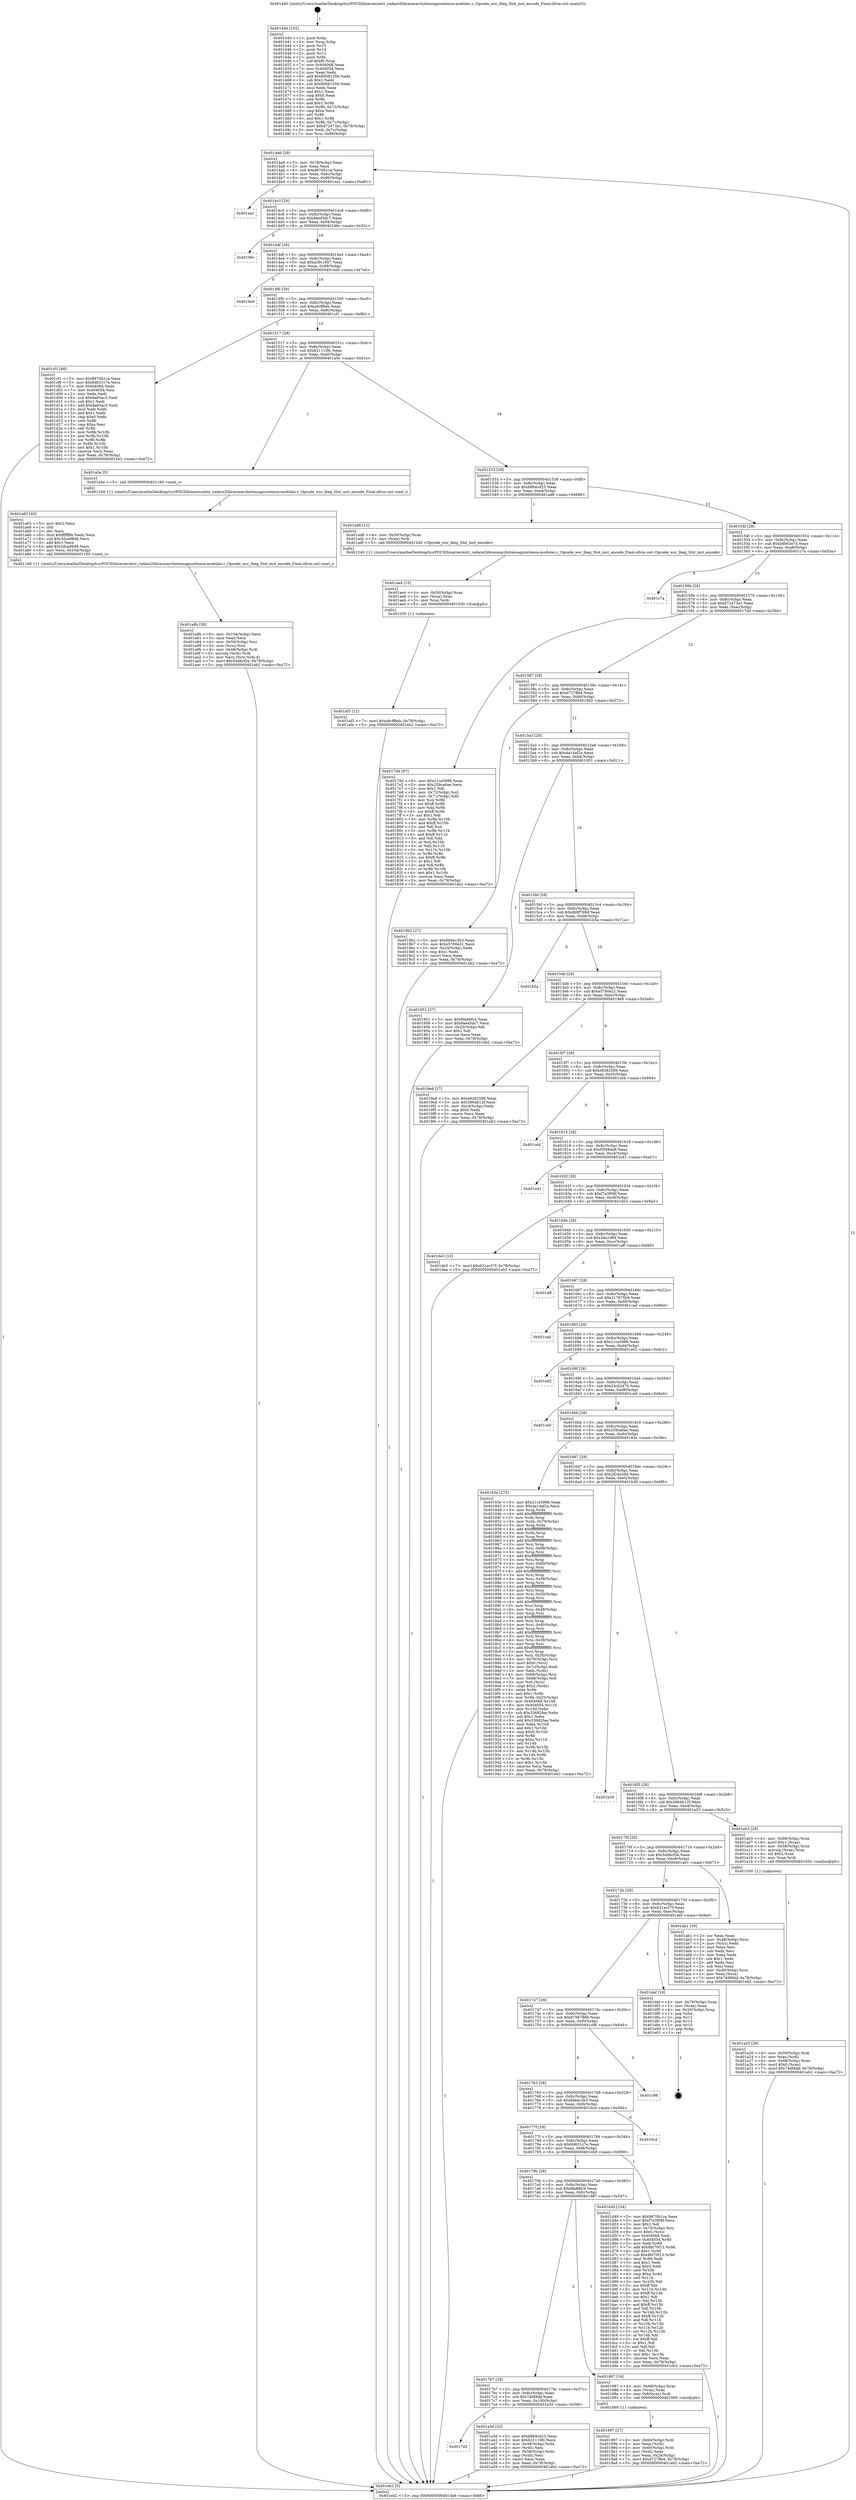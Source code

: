 digraph "0x401440" {
  label = "0x401440 (/mnt/c/Users/mathe/Desktop/tcc/POCII/binaries/extr_radare2librasmarchxtensagnuxtensa-modules.c_Opcode_wsr_lbeg_Slot_inst_encode_Final-ollvm.out::main(0))"
  labelloc = "t"
  node[shape=record]

  Entry [label="",width=0.3,height=0.3,shape=circle,fillcolor=black,style=filled]
  "0x4014a6" [label="{
     0x4014a6 [29]\l
     | [instrs]\l
     &nbsp;&nbsp;0x4014a6 \<+3\>: mov -0x78(%rbp),%eax\l
     &nbsp;&nbsp;0x4014a9 \<+2\>: mov %eax,%ecx\l
     &nbsp;&nbsp;0x4014ab \<+6\>: sub $0x8670b1ca,%ecx\l
     &nbsp;&nbsp;0x4014b1 \<+6\>: mov %eax,-0x8c(%rbp)\l
     &nbsp;&nbsp;0x4014b7 \<+6\>: mov %ecx,-0x90(%rbp)\l
     &nbsp;&nbsp;0x4014bd \<+6\>: je 0000000000401ea1 \<main+0xa61\>\l
  }"]
  "0x401ea1" [label="{
     0x401ea1\l
  }", style=dashed]
  "0x4014c3" [label="{
     0x4014c3 [28]\l
     | [instrs]\l
     &nbsp;&nbsp;0x4014c3 \<+5\>: jmp 00000000004014c8 \<main+0x88\>\l
     &nbsp;&nbsp;0x4014c8 \<+6\>: mov -0x8c(%rbp),%eax\l
     &nbsp;&nbsp;0x4014ce \<+5\>: sub $0x9aed5dc7,%eax\l
     &nbsp;&nbsp;0x4014d3 \<+6\>: mov %eax,-0x94(%rbp)\l
     &nbsp;&nbsp;0x4014d9 \<+6\>: je 000000000040196c \<main+0x52c\>\l
  }"]
  Exit [label="",width=0.3,height=0.3,shape=circle,fillcolor=black,style=filled,peripheries=2]
  "0x40196c" [label="{
     0x40196c\l
  }", style=dashed]
  "0x4014df" [label="{
     0x4014df [28]\l
     | [instrs]\l
     &nbsp;&nbsp;0x4014df \<+5\>: jmp 00000000004014e4 \<main+0xa4\>\l
     &nbsp;&nbsp;0x4014e4 \<+6\>: mov -0x8c(%rbp),%eax\l
     &nbsp;&nbsp;0x4014ea \<+5\>: sub $0xa39c1807,%eax\l
     &nbsp;&nbsp;0x4014ef \<+6\>: mov %eax,-0x98(%rbp)\l
     &nbsp;&nbsp;0x4014f5 \<+6\>: je 0000000000401be0 \<main+0x7a0\>\l
  }"]
  "0x401af3" [label="{
     0x401af3 [12]\l
     | [instrs]\l
     &nbsp;&nbsp;0x401af3 \<+7\>: movl $0xa9cff6eb,-0x78(%rbp)\l
     &nbsp;&nbsp;0x401afa \<+5\>: jmp 0000000000401eb2 \<main+0xa72\>\l
  }"]
  "0x401be0" [label="{
     0x401be0\l
  }", style=dashed]
  "0x4014fb" [label="{
     0x4014fb [28]\l
     | [instrs]\l
     &nbsp;&nbsp;0x4014fb \<+5\>: jmp 0000000000401500 \<main+0xc0\>\l
     &nbsp;&nbsp;0x401500 \<+6\>: mov -0x8c(%rbp),%eax\l
     &nbsp;&nbsp;0x401506 \<+5\>: sub $0xa9cff6eb,%eax\l
     &nbsp;&nbsp;0x40150b \<+6\>: mov %eax,-0x9c(%rbp)\l
     &nbsp;&nbsp;0x401511 \<+6\>: je 0000000000401cf1 \<main+0x8b1\>\l
  }"]
  "0x401ae4" [label="{
     0x401ae4 [15]\l
     | [instrs]\l
     &nbsp;&nbsp;0x401ae4 \<+4\>: mov -0x50(%rbp),%rax\l
     &nbsp;&nbsp;0x401ae8 \<+3\>: mov (%rax),%rax\l
     &nbsp;&nbsp;0x401aeb \<+3\>: mov %rax,%rdi\l
     &nbsp;&nbsp;0x401aee \<+5\>: call 0000000000401030 \<free@plt\>\l
     | [calls]\l
     &nbsp;&nbsp;0x401030 \{1\} (unknown)\l
  }"]
  "0x401cf1" [label="{
     0x401cf1 [88]\l
     | [instrs]\l
     &nbsp;&nbsp;0x401cf1 \<+5\>: mov $0x8670b1ca,%eax\l
     &nbsp;&nbsp;0x401cf6 \<+5\>: mov $0x6d631c7e,%ecx\l
     &nbsp;&nbsp;0x401cfb \<+7\>: mov 0x404068,%edx\l
     &nbsp;&nbsp;0x401d02 \<+7\>: mov 0x404054,%esi\l
     &nbsp;&nbsp;0x401d09 \<+2\>: mov %edx,%edi\l
     &nbsp;&nbsp;0x401d0b \<+6\>: sub $0x8a83ac3,%edi\l
     &nbsp;&nbsp;0x401d11 \<+3\>: sub $0x1,%edi\l
     &nbsp;&nbsp;0x401d14 \<+6\>: add $0x8a83ac3,%edi\l
     &nbsp;&nbsp;0x401d1a \<+3\>: imul %edi,%edx\l
     &nbsp;&nbsp;0x401d1d \<+3\>: and $0x1,%edx\l
     &nbsp;&nbsp;0x401d20 \<+3\>: cmp $0x0,%edx\l
     &nbsp;&nbsp;0x401d23 \<+4\>: sete %r8b\l
     &nbsp;&nbsp;0x401d27 \<+3\>: cmp $0xa,%esi\l
     &nbsp;&nbsp;0x401d2a \<+4\>: setl %r9b\l
     &nbsp;&nbsp;0x401d2e \<+3\>: mov %r8b,%r10b\l
     &nbsp;&nbsp;0x401d31 \<+3\>: and %r9b,%r10b\l
     &nbsp;&nbsp;0x401d34 \<+3\>: xor %r9b,%r8b\l
     &nbsp;&nbsp;0x401d37 \<+3\>: or %r8b,%r10b\l
     &nbsp;&nbsp;0x401d3a \<+4\>: test $0x1,%r10b\l
     &nbsp;&nbsp;0x401d3e \<+3\>: cmovne %ecx,%eax\l
     &nbsp;&nbsp;0x401d41 \<+3\>: mov %eax,-0x78(%rbp)\l
     &nbsp;&nbsp;0x401d44 \<+5\>: jmp 0000000000401eb2 \<main+0xa72\>\l
  }"]
  "0x401517" [label="{
     0x401517 [28]\l
     | [instrs]\l
     &nbsp;&nbsp;0x401517 \<+5\>: jmp 000000000040151c \<main+0xdc\>\l
     &nbsp;&nbsp;0x40151c \<+6\>: mov -0x8c(%rbp),%eax\l
     &nbsp;&nbsp;0x401522 \<+5\>: sub $0xb21110fc,%eax\l
     &nbsp;&nbsp;0x401527 \<+6\>: mov %eax,-0xa0(%rbp)\l
     &nbsp;&nbsp;0x40152d \<+6\>: je 0000000000401a5e \<main+0x61e\>\l
  }"]
  "0x401a8b" [label="{
     0x401a8b [38]\l
     | [instrs]\l
     &nbsp;&nbsp;0x401a8b \<+6\>: mov -0x104(%rbp),%ecx\l
     &nbsp;&nbsp;0x401a91 \<+3\>: imul %eax,%ecx\l
     &nbsp;&nbsp;0x401a94 \<+4\>: mov -0x50(%rbp),%rsi\l
     &nbsp;&nbsp;0x401a98 \<+3\>: mov (%rsi),%rsi\l
     &nbsp;&nbsp;0x401a9b \<+4\>: mov -0x48(%rbp),%rdi\l
     &nbsp;&nbsp;0x401a9f \<+3\>: movslq (%rdi),%rdi\l
     &nbsp;&nbsp;0x401aa2 \<+3\>: mov %ecx,(%rsi,%rdi,4)\l
     &nbsp;&nbsp;0x401aa5 \<+7\>: movl $0x5dd6cf2e,-0x78(%rbp)\l
     &nbsp;&nbsp;0x401aac \<+5\>: jmp 0000000000401eb2 \<main+0xa72\>\l
  }"]
  "0x401a5e" [label="{
     0x401a5e [5]\l
     | [instrs]\l
     &nbsp;&nbsp;0x401a5e \<+5\>: call 0000000000401160 \<next_i\>\l
     | [calls]\l
     &nbsp;&nbsp;0x401160 \{1\} (/mnt/c/Users/mathe/Desktop/tcc/POCII/binaries/extr_radare2librasmarchxtensagnuxtensa-modules.c_Opcode_wsr_lbeg_Slot_inst_encode_Final-ollvm.out::next_i)\l
  }"]
  "0x401533" [label="{
     0x401533 [28]\l
     | [instrs]\l
     &nbsp;&nbsp;0x401533 \<+5\>: jmp 0000000000401538 \<main+0xf8\>\l
     &nbsp;&nbsp;0x401538 \<+6\>: mov -0x8c(%rbp),%eax\l
     &nbsp;&nbsp;0x40153e \<+5\>: sub $0xb884cd23,%eax\l
     &nbsp;&nbsp;0x401543 \<+6\>: mov %eax,-0xa4(%rbp)\l
     &nbsp;&nbsp;0x401549 \<+6\>: je 0000000000401ad8 \<main+0x698\>\l
  }"]
  "0x401a63" [label="{
     0x401a63 [40]\l
     | [instrs]\l
     &nbsp;&nbsp;0x401a63 \<+5\>: mov $0x2,%ecx\l
     &nbsp;&nbsp;0x401a68 \<+1\>: cltd\l
     &nbsp;&nbsp;0x401a69 \<+2\>: idiv %ecx\l
     &nbsp;&nbsp;0x401a6b \<+6\>: imul $0xfffffffe,%edx,%ecx\l
     &nbsp;&nbsp;0x401a71 \<+6\>: sub $0x3dca9848,%ecx\l
     &nbsp;&nbsp;0x401a77 \<+3\>: add $0x1,%ecx\l
     &nbsp;&nbsp;0x401a7a \<+6\>: add $0x3dca9848,%ecx\l
     &nbsp;&nbsp;0x401a80 \<+6\>: mov %ecx,-0x104(%rbp)\l
     &nbsp;&nbsp;0x401a86 \<+5\>: call 0000000000401160 \<next_i\>\l
     | [calls]\l
     &nbsp;&nbsp;0x401160 \{1\} (/mnt/c/Users/mathe/Desktop/tcc/POCII/binaries/extr_radare2librasmarchxtensagnuxtensa-modules.c_Opcode_wsr_lbeg_Slot_inst_encode_Final-ollvm.out::next_i)\l
  }"]
  "0x401ad8" [label="{
     0x401ad8 [12]\l
     | [instrs]\l
     &nbsp;&nbsp;0x401ad8 \<+4\>: mov -0x50(%rbp),%rax\l
     &nbsp;&nbsp;0x401adc \<+3\>: mov (%rax),%rdi\l
     &nbsp;&nbsp;0x401adf \<+5\>: call 0000000000401240 \<Opcode_wsr_lbeg_Slot_inst_encode\>\l
     | [calls]\l
     &nbsp;&nbsp;0x401240 \{1\} (/mnt/c/Users/mathe/Desktop/tcc/POCII/binaries/extr_radare2librasmarchxtensagnuxtensa-modules.c_Opcode_wsr_lbeg_Slot_inst_encode_Final-ollvm.out::Opcode_wsr_lbeg_Slot_inst_encode)\l
  }"]
  "0x40154f" [label="{
     0x40154f [28]\l
     | [instrs]\l
     &nbsp;&nbsp;0x40154f \<+5\>: jmp 0000000000401554 \<main+0x114\>\l
     &nbsp;&nbsp;0x401554 \<+6\>: mov -0x8c(%rbp),%eax\l
     &nbsp;&nbsp;0x40155a \<+5\>: sub $0xb8b63e7d,%eax\l
     &nbsp;&nbsp;0x40155f \<+6\>: mov %eax,-0xa8(%rbp)\l
     &nbsp;&nbsp;0x401565 \<+6\>: je 0000000000401c7a \<main+0x83a\>\l
  }"]
  "0x4017d3" [label="{
     0x4017d3\l
  }", style=dashed]
  "0x401c7a" [label="{
     0x401c7a\l
  }", style=dashed]
  "0x40156b" [label="{
     0x40156b [28]\l
     | [instrs]\l
     &nbsp;&nbsp;0x40156b \<+5\>: jmp 0000000000401570 \<main+0x130\>\l
     &nbsp;&nbsp;0x401570 \<+6\>: mov -0x8c(%rbp),%eax\l
     &nbsp;&nbsp;0x401576 \<+5\>: sub $0xd72473a1,%eax\l
     &nbsp;&nbsp;0x40157b \<+6\>: mov %eax,-0xac(%rbp)\l
     &nbsp;&nbsp;0x401581 \<+6\>: je 00000000004017dd \<main+0x39d\>\l
  }"]
  "0x401a3d" [label="{
     0x401a3d [33]\l
     | [instrs]\l
     &nbsp;&nbsp;0x401a3d \<+5\>: mov $0xb884cd23,%eax\l
     &nbsp;&nbsp;0x401a42 \<+5\>: mov $0xb21110fc,%ecx\l
     &nbsp;&nbsp;0x401a47 \<+4\>: mov -0x48(%rbp),%rdx\l
     &nbsp;&nbsp;0x401a4b \<+2\>: mov (%rdx),%esi\l
     &nbsp;&nbsp;0x401a4d \<+4\>: mov -0x58(%rbp),%rdx\l
     &nbsp;&nbsp;0x401a51 \<+2\>: cmp (%rdx),%esi\l
     &nbsp;&nbsp;0x401a53 \<+3\>: cmovl %ecx,%eax\l
     &nbsp;&nbsp;0x401a56 \<+3\>: mov %eax,-0x78(%rbp)\l
     &nbsp;&nbsp;0x401a59 \<+5\>: jmp 0000000000401eb2 \<main+0xa72\>\l
  }"]
  "0x4017dd" [label="{
     0x4017dd [97]\l
     | [instrs]\l
     &nbsp;&nbsp;0x4017dd \<+5\>: mov $0x21ca5986,%eax\l
     &nbsp;&nbsp;0x4017e2 \<+5\>: mov $0x259ca6ae,%ecx\l
     &nbsp;&nbsp;0x4017e7 \<+2\>: mov $0x1,%dl\l
     &nbsp;&nbsp;0x4017e9 \<+4\>: mov -0x72(%rbp),%sil\l
     &nbsp;&nbsp;0x4017ed \<+4\>: mov -0x71(%rbp),%dil\l
     &nbsp;&nbsp;0x4017f1 \<+3\>: mov %sil,%r8b\l
     &nbsp;&nbsp;0x4017f4 \<+4\>: xor $0xff,%r8b\l
     &nbsp;&nbsp;0x4017f8 \<+3\>: mov %dil,%r9b\l
     &nbsp;&nbsp;0x4017fb \<+4\>: xor $0xff,%r9b\l
     &nbsp;&nbsp;0x4017ff \<+3\>: xor $0x1,%dl\l
     &nbsp;&nbsp;0x401802 \<+3\>: mov %r8b,%r10b\l
     &nbsp;&nbsp;0x401805 \<+4\>: and $0xff,%r10b\l
     &nbsp;&nbsp;0x401809 \<+3\>: and %dl,%sil\l
     &nbsp;&nbsp;0x40180c \<+3\>: mov %r9b,%r11b\l
     &nbsp;&nbsp;0x40180f \<+4\>: and $0xff,%r11b\l
     &nbsp;&nbsp;0x401813 \<+3\>: and %dl,%dil\l
     &nbsp;&nbsp;0x401816 \<+3\>: or %sil,%r10b\l
     &nbsp;&nbsp;0x401819 \<+3\>: or %dil,%r11b\l
     &nbsp;&nbsp;0x40181c \<+3\>: xor %r11b,%r10b\l
     &nbsp;&nbsp;0x40181f \<+3\>: or %r9b,%r8b\l
     &nbsp;&nbsp;0x401822 \<+4\>: xor $0xff,%r8b\l
     &nbsp;&nbsp;0x401826 \<+3\>: or $0x1,%dl\l
     &nbsp;&nbsp;0x401829 \<+3\>: and %dl,%r8b\l
     &nbsp;&nbsp;0x40182c \<+3\>: or %r8b,%r10b\l
     &nbsp;&nbsp;0x40182f \<+4\>: test $0x1,%r10b\l
     &nbsp;&nbsp;0x401833 \<+3\>: cmovne %ecx,%eax\l
     &nbsp;&nbsp;0x401836 \<+3\>: mov %eax,-0x78(%rbp)\l
     &nbsp;&nbsp;0x401839 \<+5\>: jmp 0000000000401eb2 \<main+0xa72\>\l
  }"]
  "0x401587" [label="{
     0x401587 [28]\l
     | [instrs]\l
     &nbsp;&nbsp;0x401587 \<+5\>: jmp 000000000040158c \<main+0x14c\>\l
     &nbsp;&nbsp;0x40158c \<+6\>: mov -0x8c(%rbp),%eax\l
     &nbsp;&nbsp;0x401592 \<+5\>: sub $0xd727ffe4,%eax\l
     &nbsp;&nbsp;0x401597 \<+6\>: mov %eax,-0xb0(%rbp)\l
     &nbsp;&nbsp;0x40159d \<+6\>: je 00000000004019b2 \<main+0x572\>\l
  }"]
  "0x401eb2" [label="{
     0x401eb2 [5]\l
     | [instrs]\l
     &nbsp;&nbsp;0x401eb2 \<+5\>: jmp 00000000004014a6 \<main+0x66\>\l
  }"]
  "0x401440" [label="{
     0x401440 [102]\l
     | [instrs]\l
     &nbsp;&nbsp;0x401440 \<+1\>: push %rbp\l
     &nbsp;&nbsp;0x401441 \<+3\>: mov %rsp,%rbp\l
     &nbsp;&nbsp;0x401444 \<+2\>: push %r15\l
     &nbsp;&nbsp;0x401446 \<+2\>: push %r14\l
     &nbsp;&nbsp;0x401448 \<+2\>: push %r12\l
     &nbsp;&nbsp;0x40144a \<+1\>: push %rbx\l
     &nbsp;&nbsp;0x40144b \<+7\>: sub $0xf0,%rsp\l
     &nbsp;&nbsp;0x401452 \<+7\>: mov 0x404068,%eax\l
     &nbsp;&nbsp;0x401459 \<+7\>: mov 0x404054,%ecx\l
     &nbsp;&nbsp;0x401460 \<+2\>: mov %eax,%edx\l
     &nbsp;&nbsp;0x401462 \<+6\>: add $0x9d081356,%edx\l
     &nbsp;&nbsp;0x401468 \<+3\>: sub $0x1,%edx\l
     &nbsp;&nbsp;0x40146b \<+6\>: sub $0x9d081356,%edx\l
     &nbsp;&nbsp;0x401471 \<+3\>: imul %edx,%eax\l
     &nbsp;&nbsp;0x401474 \<+3\>: and $0x1,%eax\l
     &nbsp;&nbsp;0x401477 \<+3\>: cmp $0x0,%eax\l
     &nbsp;&nbsp;0x40147a \<+4\>: sete %r8b\l
     &nbsp;&nbsp;0x40147e \<+4\>: and $0x1,%r8b\l
     &nbsp;&nbsp;0x401482 \<+4\>: mov %r8b,-0x72(%rbp)\l
     &nbsp;&nbsp;0x401486 \<+3\>: cmp $0xa,%ecx\l
     &nbsp;&nbsp;0x401489 \<+4\>: setl %r8b\l
     &nbsp;&nbsp;0x40148d \<+4\>: and $0x1,%r8b\l
     &nbsp;&nbsp;0x401491 \<+4\>: mov %r8b,-0x71(%rbp)\l
     &nbsp;&nbsp;0x401495 \<+7\>: movl $0xd72473a1,-0x78(%rbp)\l
     &nbsp;&nbsp;0x40149c \<+3\>: mov %edi,-0x7c(%rbp)\l
     &nbsp;&nbsp;0x40149f \<+7\>: mov %rsi,-0x88(%rbp)\l
  }"]
  "0x401a20" [label="{
     0x401a20 [29]\l
     | [instrs]\l
     &nbsp;&nbsp;0x401a20 \<+4\>: mov -0x50(%rbp),%rdi\l
     &nbsp;&nbsp;0x401a24 \<+3\>: mov %rax,(%rdi)\l
     &nbsp;&nbsp;0x401a27 \<+4\>: mov -0x48(%rbp),%rax\l
     &nbsp;&nbsp;0x401a2b \<+6\>: movl $0x0,(%rax)\l
     &nbsp;&nbsp;0x401a31 \<+7\>: movl $0x74df4faf,-0x78(%rbp)\l
     &nbsp;&nbsp;0x401a38 \<+5\>: jmp 0000000000401eb2 \<main+0xa72\>\l
  }"]
  "0x4019b2" [label="{
     0x4019b2 [27]\l
     | [instrs]\l
     &nbsp;&nbsp;0x4019b2 \<+5\>: mov $0x6b6ec3b3,%eax\l
     &nbsp;&nbsp;0x4019b7 \<+5\>: mov $0xe5780e21,%ecx\l
     &nbsp;&nbsp;0x4019bc \<+3\>: mov -0x24(%rbp),%edx\l
     &nbsp;&nbsp;0x4019bf \<+3\>: cmp $0x1,%edx\l
     &nbsp;&nbsp;0x4019c2 \<+3\>: cmovl %ecx,%eax\l
     &nbsp;&nbsp;0x4019c5 \<+3\>: mov %eax,-0x78(%rbp)\l
     &nbsp;&nbsp;0x4019c8 \<+5\>: jmp 0000000000401eb2 \<main+0xa72\>\l
  }"]
  "0x4015a3" [label="{
     0x4015a3 [28]\l
     | [instrs]\l
     &nbsp;&nbsp;0x4015a3 \<+5\>: jmp 00000000004015a8 \<main+0x168\>\l
     &nbsp;&nbsp;0x4015a8 \<+6\>: mov -0x8c(%rbp),%eax\l
     &nbsp;&nbsp;0x4015ae \<+5\>: sub $0xda14af2a,%eax\l
     &nbsp;&nbsp;0x4015b3 \<+6\>: mov %eax,-0xb4(%rbp)\l
     &nbsp;&nbsp;0x4015b9 \<+6\>: je 0000000000401951 \<main+0x511\>\l
  }"]
  "0x401997" [label="{
     0x401997 [27]\l
     | [instrs]\l
     &nbsp;&nbsp;0x401997 \<+4\>: mov -0x60(%rbp),%rdi\l
     &nbsp;&nbsp;0x40199b \<+2\>: mov %eax,(%rdi)\l
     &nbsp;&nbsp;0x40199d \<+4\>: mov -0x60(%rbp),%rdi\l
     &nbsp;&nbsp;0x4019a1 \<+2\>: mov (%rdi),%eax\l
     &nbsp;&nbsp;0x4019a3 \<+3\>: mov %eax,-0x24(%rbp)\l
     &nbsp;&nbsp;0x4019a6 \<+7\>: movl $0xd727ffe4,-0x78(%rbp)\l
     &nbsp;&nbsp;0x4019ad \<+5\>: jmp 0000000000401eb2 \<main+0xa72\>\l
  }"]
  "0x401951" [label="{
     0x401951 [27]\l
     | [instrs]\l
     &nbsp;&nbsp;0x401951 \<+5\>: mov $0x6fa86fc4,%eax\l
     &nbsp;&nbsp;0x401956 \<+5\>: mov $0x9aed5dc7,%ecx\l
     &nbsp;&nbsp;0x40195b \<+3\>: mov -0x25(%rbp),%dl\l
     &nbsp;&nbsp;0x40195e \<+3\>: test $0x1,%dl\l
     &nbsp;&nbsp;0x401961 \<+3\>: cmovne %ecx,%eax\l
     &nbsp;&nbsp;0x401964 \<+3\>: mov %eax,-0x78(%rbp)\l
     &nbsp;&nbsp;0x401967 \<+5\>: jmp 0000000000401eb2 \<main+0xa72\>\l
  }"]
  "0x4015bf" [label="{
     0x4015bf [28]\l
     | [instrs]\l
     &nbsp;&nbsp;0x4015bf \<+5\>: jmp 00000000004015c4 \<main+0x184\>\l
     &nbsp;&nbsp;0x4015c4 \<+6\>: mov -0x8c(%rbp),%eax\l
     &nbsp;&nbsp;0x4015ca \<+5\>: sub $0xdb9f769d,%eax\l
     &nbsp;&nbsp;0x4015cf \<+6\>: mov %eax,-0xb8(%rbp)\l
     &nbsp;&nbsp;0x4015d5 \<+6\>: je 0000000000401b5a \<main+0x71a\>\l
  }"]
  "0x4017b7" [label="{
     0x4017b7 [28]\l
     | [instrs]\l
     &nbsp;&nbsp;0x4017b7 \<+5\>: jmp 00000000004017bc \<main+0x37c\>\l
     &nbsp;&nbsp;0x4017bc \<+6\>: mov -0x8c(%rbp),%eax\l
     &nbsp;&nbsp;0x4017c2 \<+5\>: sub $0x74df4faf,%eax\l
     &nbsp;&nbsp;0x4017c7 \<+6\>: mov %eax,-0x100(%rbp)\l
     &nbsp;&nbsp;0x4017cd \<+6\>: je 0000000000401a3d \<main+0x5fd\>\l
  }"]
  "0x401b5a" [label="{
     0x401b5a\l
  }", style=dashed]
  "0x4015db" [label="{
     0x4015db [28]\l
     | [instrs]\l
     &nbsp;&nbsp;0x4015db \<+5\>: jmp 00000000004015e0 \<main+0x1a0\>\l
     &nbsp;&nbsp;0x4015e0 \<+6\>: mov -0x8c(%rbp),%eax\l
     &nbsp;&nbsp;0x4015e6 \<+5\>: sub $0xe5780e21,%eax\l
     &nbsp;&nbsp;0x4015eb \<+6\>: mov %eax,-0xbc(%rbp)\l
     &nbsp;&nbsp;0x4015f1 \<+6\>: je 00000000004019e8 \<main+0x5a8\>\l
  }"]
  "0x401987" [label="{
     0x401987 [16]\l
     | [instrs]\l
     &nbsp;&nbsp;0x401987 \<+4\>: mov -0x68(%rbp),%rax\l
     &nbsp;&nbsp;0x40198b \<+3\>: mov (%rax),%rax\l
     &nbsp;&nbsp;0x40198e \<+4\>: mov 0x8(%rax),%rdi\l
     &nbsp;&nbsp;0x401992 \<+5\>: call 0000000000401060 \<atoi@plt\>\l
     | [calls]\l
     &nbsp;&nbsp;0x401060 \{1\} (unknown)\l
  }"]
  "0x4019e8" [label="{
     0x4019e8 [27]\l
     | [instrs]\l
     &nbsp;&nbsp;0x4019e8 \<+5\>: mov $0xe9282589,%eax\l
     &nbsp;&nbsp;0x4019ed \<+5\>: mov $0x5864b12f,%ecx\l
     &nbsp;&nbsp;0x4019f2 \<+3\>: mov -0x24(%rbp),%edx\l
     &nbsp;&nbsp;0x4019f5 \<+3\>: cmp $0x0,%edx\l
     &nbsp;&nbsp;0x4019f8 \<+3\>: cmove %ecx,%eax\l
     &nbsp;&nbsp;0x4019fb \<+3\>: mov %eax,-0x78(%rbp)\l
     &nbsp;&nbsp;0x4019fe \<+5\>: jmp 0000000000401eb2 \<main+0xa72\>\l
  }"]
  "0x4015f7" [label="{
     0x4015f7 [28]\l
     | [instrs]\l
     &nbsp;&nbsp;0x4015f7 \<+5\>: jmp 00000000004015fc \<main+0x1bc\>\l
     &nbsp;&nbsp;0x4015fc \<+6\>: mov -0x8c(%rbp),%eax\l
     &nbsp;&nbsp;0x401602 \<+5\>: sub $0xe9282589,%eax\l
     &nbsp;&nbsp;0x401607 \<+6\>: mov %eax,-0xc0(%rbp)\l
     &nbsp;&nbsp;0x40160d \<+6\>: je 0000000000401cd4 \<main+0x894\>\l
  }"]
  "0x40179b" [label="{
     0x40179b [28]\l
     | [instrs]\l
     &nbsp;&nbsp;0x40179b \<+5\>: jmp 00000000004017a0 \<main+0x360\>\l
     &nbsp;&nbsp;0x4017a0 \<+6\>: mov -0x8c(%rbp),%eax\l
     &nbsp;&nbsp;0x4017a6 \<+5\>: sub $0x6fa86fc4,%eax\l
     &nbsp;&nbsp;0x4017ab \<+6\>: mov %eax,-0xfc(%rbp)\l
     &nbsp;&nbsp;0x4017b1 \<+6\>: je 0000000000401987 \<main+0x547\>\l
  }"]
  "0x401cd4" [label="{
     0x401cd4\l
  }", style=dashed]
  "0x401613" [label="{
     0x401613 [28]\l
     | [instrs]\l
     &nbsp;&nbsp;0x401613 \<+5\>: jmp 0000000000401618 \<main+0x1d8\>\l
     &nbsp;&nbsp;0x401618 \<+6\>: mov -0x8c(%rbp),%eax\l
     &nbsp;&nbsp;0x40161e \<+5\>: sub $0xf5f48da8,%eax\l
     &nbsp;&nbsp;0x401623 \<+6\>: mov %eax,-0xc4(%rbp)\l
     &nbsp;&nbsp;0x401629 \<+6\>: je 0000000000401e41 \<main+0xa01\>\l
  }"]
  "0x401d49" [label="{
     0x401d49 [154]\l
     | [instrs]\l
     &nbsp;&nbsp;0x401d49 \<+5\>: mov $0x8670b1ca,%eax\l
     &nbsp;&nbsp;0x401d4e \<+5\>: mov $0xf7e3f06f,%ecx\l
     &nbsp;&nbsp;0x401d53 \<+2\>: mov $0x1,%dl\l
     &nbsp;&nbsp;0x401d55 \<+4\>: mov -0x70(%rbp),%rsi\l
     &nbsp;&nbsp;0x401d59 \<+6\>: movl $0x0,(%rsi)\l
     &nbsp;&nbsp;0x401d5f \<+7\>: mov 0x404068,%edi\l
     &nbsp;&nbsp;0x401d66 \<+8\>: mov 0x404054,%r8d\l
     &nbsp;&nbsp;0x401d6e \<+3\>: mov %edi,%r9d\l
     &nbsp;&nbsp;0x401d71 \<+7\>: add $0x8fd70f13,%r9d\l
     &nbsp;&nbsp;0x401d78 \<+4\>: sub $0x1,%r9d\l
     &nbsp;&nbsp;0x401d7c \<+7\>: sub $0x8fd70f13,%r9d\l
     &nbsp;&nbsp;0x401d83 \<+4\>: imul %r9d,%edi\l
     &nbsp;&nbsp;0x401d87 \<+3\>: and $0x1,%edi\l
     &nbsp;&nbsp;0x401d8a \<+3\>: cmp $0x0,%edi\l
     &nbsp;&nbsp;0x401d8d \<+4\>: sete %r10b\l
     &nbsp;&nbsp;0x401d91 \<+4\>: cmp $0xa,%r8d\l
     &nbsp;&nbsp;0x401d95 \<+4\>: setl %r11b\l
     &nbsp;&nbsp;0x401d99 \<+3\>: mov %r10b,%bl\l
     &nbsp;&nbsp;0x401d9c \<+3\>: xor $0xff,%bl\l
     &nbsp;&nbsp;0x401d9f \<+3\>: mov %r11b,%r14b\l
     &nbsp;&nbsp;0x401da2 \<+4\>: xor $0xff,%r14b\l
     &nbsp;&nbsp;0x401da6 \<+3\>: xor $0x1,%dl\l
     &nbsp;&nbsp;0x401da9 \<+3\>: mov %bl,%r15b\l
     &nbsp;&nbsp;0x401dac \<+4\>: and $0xff,%r15b\l
     &nbsp;&nbsp;0x401db0 \<+3\>: and %dl,%r10b\l
     &nbsp;&nbsp;0x401db3 \<+3\>: mov %r14b,%r12b\l
     &nbsp;&nbsp;0x401db6 \<+4\>: and $0xff,%r12b\l
     &nbsp;&nbsp;0x401dba \<+3\>: and %dl,%r11b\l
     &nbsp;&nbsp;0x401dbd \<+3\>: or %r10b,%r15b\l
     &nbsp;&nbsp;0x401dc0 \<+3\>: or %r11b,%r12b\l
     &nbsp;&nbsp;0x401dc3 \<+3\>: xor %r12b,%r15b\l
     &nbsp;&nbsp;0x401dc6 \<+3\>: or %r14b,%bl\l
     &nbsp;&nbsp;0x401dc9 \<+3\>: xor $0xff,%bl\l
     &nbsp;&nbsp;0x401dcc \<+3\>: or $0x1,%dl\l
     &nbsp;&nbsp;0x401dcf \<+2\>: and %dl,%bl\l
     &nbsp;&nbsp;0x401dd1 \<+3\>: or %bl,%r15b\l
     &nbsp;&nbsp;0x401dd4 \<+4\>: test $0x1,%r15b\l
     &nbsp;&nbsp;0x401dd8 \<+3\>: cmovne %ecx,%eax\l
     &nbsp;&nbsp;0x401ddb \<+3\>: mov %eax,-0x78(%rbp)\l
     &nbsp;&nbsp;0x401dde \<+5\>: jmp 0000000000401eb2 \<main+0xa72\>\l
  }"]
  "0x401e41" [label="{
     0x401e41\l
  }", style=dashed]
  "0x40162f" [label="{
     0x40162f [28]\l
     | [instrs]\l
     &nbsp;&nbsp;0x40162f \<+5\>: jmp 0000000000401634 \<main+0x1f4\>\l
     &nbsp;&nbsp;0x401634 \<+6\>: mov -0x8c(%rbp),%eax\l
     &nbsp;&nbsp;0x40163a \<+5\>: sub $0xf7e3f06f,%eax\l
     &nbsp;&nbsp;0x40163f \<+6\>: mov %eax,-0xc8(%rbp)\l
     &nbsp;&nbsp;0x401645 \<+6\>: je 0000000000401de3 \<main+0x9a3\>\l
  }"]
  "0x40177f" [label="{
     0x40177f [28]\l
     | [instrs]\l
     &nbsp;&nbsp;0x40177f \<+5\>: jmp 0000000000401784 \<main+0x344\>\l
     &nbsp;&nbsp;0x401784 \<+6\>: mov -0x8c(%rbp),%eax\l
     &nbsp;&nbsp;0x40178a \<+5\>: sub $0x6d631c7e,%eax\l
     &nbsp;&nbsp;0x40178f \<+6\>: mov %eax,-0xf8(%rbp)\l
     &nbsp;&nbsp;0x401795 \<+6\>: je 0000000000401d49 \<main+0x909\>\l
  }"]
  "0x401de3" [label="{
     0x401de3 [12]\l
     | [instrs]\l
     &nbsp;&nbsp;0x401de3 \<+7\>: movl $0x631ec57f,-0x78(%rbp)\l
     &nbsp;&nbsp;0x401dea \<+5\>: jmp 0000000000401eb2 \<main+0xa72\>\l
  }"]
  "0x40164b" [label="{
     0x40164b [28]\l
     | [instrs]\l
     &nbsp;&nbsp;0x40164b \<+5\>: jmp 0000000000401650 \<main+0x210\>\l
     &nbsp;&nbsp;0x401650 \<+6\>: mov -0x8c(%rbp),%eax\l
     &nbsp;&nbsp;0x401656 \<+5\>: sub $0x34a1984,%eax\l
     &nbsp;&nbsp;0x40165b \<+6\>: mov %eax,-0xcc(%rbp)\l
     &nbsp;&nbsp;0x401661 \<+6\>: je 0000000000401aff \<main+0x6bf\>\l
  }"]
  "0x4019cd" [label="{
     0x4019cd\l
  }", style=dashed]
  "0x401aff" [label="{
     0x401aff\l
  }", style=dashed]
  "0x401667" [label="{
     0x401667 [28]\l
     | [instrs]\l
     &nbsp;&nbsp;0x401667 \<+5\>: jmp 000000000040166c \<main+0x22c\>\l
     &nbsp;&nbsp;0x40166c \<+6\>: mov -0x8c(%rbp),%eax\l
     &nbsp;&nbsp;0x401672 \<+5\>: sub $0x217875b9,%eax\l
     &nbsp;&nbsp;0x401677 \<+6\>: mov %eax,-0xd0(%rbp)\l
     &nbsp;&nbsp;0x40167d \<+6\>: je 0000000000401cad \<main+0x86d\>\l
  }"]
  "0x401763" [label="{
     0x401763 [28]\l
     | [instrs]\l
     &nbsp;&nbsp;0x401763 \<+5\>: jmp 0000000000401768 \<main+0x328\>\l
     &nbsp;&nbsp;0x401768 \<+6\>: mov -0x8c(%rbp),%eax\l
     &nbsp;&nbsp;0x40176e \<+5\>: sub $0x6b6ec3b3,%eax\l
     &nbsp;&nbsp;0x401773 \<+6\>: mov %eax,-0xf4(%rbp)\l
     &nbsp;&nbsp;0x401779 \<+6\>: je 00000000004019cd \<main+0x58d\>\l
  }"]
  "0x401cad" [label="{
     0x401cad\l
  }", style=dashed]
  "0x401683" [label="{
     0x401683 [28]\l
     | [instrs]\l
     &nbsp;&nbsp;0x401683 \<+5\>: jmp 0000000000401688 \<main+0x248\>\l
     &nbsp;&nbsp;0x401688 \<+6\>: mov -0x8c(%rbp),%eax\l
     &nbsp;&nbsp;0x40168e \<+5\>: sub $0x21ca5986,%eax\l
     &nbsp;&nbsp;0x401693 \<+6\>: mov %eax,-0xd4(%rbp)\l
     &nbsp;&nbsp;0x401699 \<+6\>: je 0000000000401e02 \<main+0x9c2\>\l
  }"]
  "0x401c86" [label="{
     0x401c86\l
  }", style=dashed]
  "0x401e02" [label="{
     0x401e02\l
  }", style=dashed]
  "0x40169f" [label="{
     0x40169f [28]\l
     | [instrs]\l
     &nbsp;&nbsp;0x40169f \<+5\>: jmp 00000000004016a4 \<main+0x264\>\l
     &nbsp;&nbsp;0x4016a4 \<+6\>: mov -0x8c(%rbp),%eax\l
     &nbsp;&nbsp;0x4016aa \<+5\>: sub $0x24cb2470,%eax\l
     &nbsp;&nbsp;0x4016af \<+6\>: mov %eax,-0xd8(%rbp)\l
     &nbsp;&nbsp;0x4016b5 \<+6\>: je 0000000000401ce0 \<main+0x8a0\>\l
  }"]
  "0x401747" [label="{
     0x401747 [28]\l
     | [instrs]\l
     &nbsp;&nbsp;0x401747 \<+5\>: jmp 000000000040174c \<main+0x30c\>\l
     &nbsp;&nbsp;0x40174c \<+6\>: mov -0x8c(%rbp),%eax\l
     &nbsp;&nbsp;0x401752 \<+5\>: sub $0x6706788b,%eax\l
     &nbsp;&nbsp;0x401757 \<+6\>: mov %eax,-0xf0(%rbp)\l
     &nbsp;&nbsp;0x40175d \<+6\>: je 0000000000401c86 \<main+0x846\>\l
  }"]
  "0x401ce0" [label="{
     0x401ce0\l
  }", style=dashed]
  "0x4016bb" [label="{
     0x4016bb [28]\l
     | [instrs]\l
     &nbsp;&nbsp;0x4016bb \<+5\>: jmp 00000000004016c0 \<main+0x280\>\l
     &nbsp;&nbsp;0x4016c0 \<+6\>: mov -0x8c(%rbp),%eax\l
     &nbsp;&nbsp;0x4016c6 \<+5\>: sub $0x259ca6ae,%eax\l
     &nbsp;&nbsp;0x4016cb \<+6\>: mov %eax,-0xdc(%rbp)\l
     &nbsp;&nbsp;0x4016d1 \<+6\>: je 000000000040183e \<main+0x3fe\>\l
  }"]
  "0x401def" [label="{
     0x401def [19]\l
     | [instrs]\l
     &nbsp;&nbsp;0x401def \<+4\>: mov -0x70(%rbp),%rax\l
     &nbsp;&nbsp;0x401df3 \<+2\>: mov (%rax),%eax\l
     &nbsp;&nbsp;0x401df5 \<+4\>: lea -0x20(%rbp),%rsp\l
     &nbsp;&nbsp;0x401df9 \<+1\>: pop %rbx\l
     &nbsp;&nbsp;0x401dfa \<+2\>: pop %r12\l
     &nbsp;&nbsp;0x401dfc \<+2\>: pop %r14\l
     &nbsp;&nbsp;0x401dfe \<+2\>: pop %r15\l
     &nbsp;&nbsp;0x401e00 \<+1\>: pop %rbp\l
     &nbsp;&nbsp;0x401e01 \<+1\>: ret\l
  }"]
  "0x40183e" [label="{
     0x40183e [275]\l
     | [instrs]\l
     &nbsp;&nbsp;0x40183e \<+5\>: mov $0x21ca5986,%eax\l
     &nbsp;&nbsp;0x401843 \<+5\>: mov $0xda14af2a,%ecx\l
     &nbsp;&nbsp;0x401848 \<+3\>: mov %rsp,%rdx\l
     &nbsp;&nbsp;0x40184b \<+4\>: add $0xfffffffffffffff0,%rdx\l
     &nbsp;&nbsp;0x40184f \<+3\>: mov %rdx,%rsp\l
     &nbsp;&nbsp;0x401852 \<+4\>: mov %rdx,-0x70(%rbp)\l
     &nbsp;&nbsp;0x401856 \<+3\>: mov %rsp,%rdx\l
     &nbsp;&nbsp;0x401859 \<+4\>: add $0xfffffffffffffff0,%rdx\l
     &nbsp;&nbsp;0x40185d \<+3\>: mov %rdx,%rsp\l
     &nbsp;&nbsp;0x401860 \<+3\>: mov %rsp,%rsi\l
     &nbsp;&nbsp;0x401863 \<+4\>: add $0xfffffffffffffff0,%rsi\l
     &nbsp;&nbsp;0x401867 \<+3\>: mov %rsi,%rsp\l
     &nbsp;&nbsp;0x40186a \<+4\>: mov %rsi,-0x68(%rbp)\l
     &nbsp;&nbsp;0x40186e \<+3\>: mov %rsp,%rsi\l
     &nbsp;&nbsp;0x401871 \<+4\>: add $0xfffffffffffffff0,%rsi\l
     &nbsp;&nbsp;0x401875 \<+3\>: mov %rsi,%rsp\l
     &nbsp;&nbsp;0x401878 \<+4\>: mov %rsi,-0x60(%rbp)\l
     &nbsp;&nbsp;0x40187c \<+3\>: mov %rsp,%rsi\l
     &nbsp;&nbsp;0x40187f \<+4\>: add $0xfffffffffffffff0,%rsi\l
     &nbsp;&nbsp;0x401883 \<+3\>: mov %rsi,%rsp\l
     &nbsp;&nbsp;0x401886 \<+4\>: mov %rsi,-0x58(%rbp)\l
     &nbsp;&nbsp;0x40188a \<+3\>: mov %rsp,%rsi\l
     &nbsp;&nbsp;0x40188d \<+4\>: add $0xfffffffffffffff0,%rsi\l
     &nbsp;&nbsp;0x401891 \<+3\>: mov %rsi,%rsp\l
     &nbsp;&nbsp;0x401894 \<+4\>: mov %rsi,-0x50(%rbp)\l
     &nbsp;&nbsp;0x401898 \<+3\>: mov %rsp,%rsi\l
     &nbsp;&nbsp;0x40189b \<+4\>: add $0xfffffffffffffff0,%rsi\l
     &nbsp;&nbsp;0x40189f \<+3\>: mov %rsi,%rsp\l
     &nbsp;&nbsp;0x4018a2 \<+4\>: mov %rsi,-0x48(%rbp)\l
     &nbsp;&nbsp;0x4018a6 \<+3\>: mov %rsp,%rsi\l
     &nbsp;&nbsp;0x4018a9 \<+4\>: add $0xfffffffffffffff0,%rsi\l
     &nbsp;&nbsp;0x4018ad \<+3\>: mov %rsi,%rsp\l
     &nbsp;&nbsp;0x4018b0 \<+4\>: mov %rsi,-0x40(%rbp)\l
     &nbsp;&nbsp;0x4018b4 \<+3\>: mov %rsp,%rsi\l
     &nbsp;&nbsp;0x4018b7 \<+4\>: add $0xfffffffffffffff0,%rsi\l
     &nbsp;&nbsp;0x4018bb \<+3\>: mov %rsi,%rsp\l
     &nbsp;&nbsp;0x4018be \<+4\>: mov %rsi,-0x38(%rbp)\l
     &nbsp;&nbsp;0x4018c2 \<+3\>: mov %rsp,%rsi\l
     &nbsp;&nbsp;0x4018c5 \<+4\>: add $0xfffffffffffffff0,%rsi\l
     &nbsp;&nbsp;0x4018c9 \<+3\>: mov %rsi,%rsp\l
     &nbsp;&nbsp;0x4018cc \<+4\>: mov %rsi,-0x30(%rbp)\l
     &nbsp;&nbsp;0x4018d0 \<+4\>: mov -0x70(%rbp),%rsi\l
     &nbsp;&nbsp;0x4018d4 \<+6\>: movl $0x0,(%rsi)\l
     &nbsp;&nbsp;0x4018da \<+3\>: mov -0x7c(%rbp),%edi\l
     &nbsp;&nbsp;0x4018dd \<+2\>: mov %edi,(%rdx)\l
     &nbsp;&nbsp;0x4018df \<+4\>: mov -0x68(%rbp),%rsi\l
     &nbsp;&nbsp;0x4018e3 \<+7\>: mov -0x88(%rbp),%r8\l
     &nbsp;&nbsp;0x4018ea \<+3\>: mov %r8,(%rsi)\l
     &nbsp;&nbsp;0x4018ed \<+3\>: cmpl $0x2,(%rdx)\l
     &nbsp;&nbsp;0x4018f0 \<+4\>: setne %r9b\l
     &nbsp;&nbsp;0x4018f4 \<+4\>: and $0x1,%r9b\l
     &nbsp;&nbsp;0x4018f8 \<+4\>: mov %r9b,-0x25(%rbp)\l
     &nbsp;&nbsp;0x4018fc \<+8\>: mov 0x404068,%r10d\l
     &nbsp;&nbsp;0x401904 \<+8\>: mov 0x404054,%r11d\l
     &nbsp;&nbsp;0x40190c \<+3\>: mov %r10d,%ebx\l
     &nbsp;&nbsp;0x40190f \<+6\>: sub $0x33682faa,%ebx\l
     &nbsp;&nbsp;0x401915 \<+3\>: sub $0x1,%ebx\l
     &nbsp;&nbsp;0x401918 \<+6\>: add $0x33682faa,%ebx\l
     &nbsp;&nbsp;0x40191e \<+4\>: imul %ebx,%r10d\l
     &nbsp;&nbsp;0x401922 \<+4\>: and $0x1,%r10d\l
     &nbsp;&nbsp;0x401926 \<+4\>: cmp $0x0,%r10d\l
     &nbsp;&nbsp;0x40192a \<+4\>: sete %r9b\l
     &nbsp;&nbsp;0x40192e \<+4\>: cmp $0xa,%r11d\l
     &nbsp;&nbsp;0x401932 \<+4\>: setl %r14b\l
     &nbsp;&nbsp;0x401936 \<+3\>: mov %r9b,%r15b\l
     &nbsp;&nbsp;0x401939 \<+3\>: and %r14b,%r15b\l
     &nbsp;&nbsp;0x40193c \<+3\>: xor %r14b,%r9b\l
     &nbsp;&nbsp;0x40193f \<+3\>: or %r9b,%r15b\l
     &nbsp;&nbsp;0x401942 \<+4\>: test $0x1,%r15b\l
     &nbsp;&nbsp;0x401946 \<+3\>: cmovne %ecx,%eax\l
     &nbsp;&nbsp;0x401949 \<+3\>: mov %eax,-0x78(%rbp)\l
     &nbsp;&nbsp;0x40194c \<+5\>: jmp 0000000000401eb2 \<main+0xa72\>\l
  }"]
  "0x4016d7" [label="{
     0x4016d7 [28]\l
     | [instrs]\l
     &nbsp;&nbsp;0x4016d7 \<+5\>: jmp 00000000004016dc \<main+0x29c\>\l
     &nbsp;&nbsp;0x4016dc \<+6\>: mov -0x8c(%rbp),%eax\l
     &nbsp;&nbsp;0x4016e2 \<+5\>: sub $0x2f24e3dd,%eax\l
     &nbsp;&nbsp;0x4016e7 \<+6\>: mov %eax,-0xe0(%rbp)\l
     &nbsp;&nbsp;0x4016ed \<+6\>: je 0000000000401b39 \<main+0x6f9\>\l
  }"]
  "0x40172b" [label="{
     0x40172b [28]\l
     | [instrs]\l
     &nbsp;&nbsp;0x40172b \<+5\>: jmp 0000000000401730 \<main+0x2f0\>\l
     &nbsp;&nbsp;0x401730 \<+6\>: mov -0x8c(%rbp),%eax\l
     &nbsp;&nbsp;0x401736 \<+5\>: sub $0x631ec57f,%eax\l
     &nbsp;&nbsp;0x40173b \<+6\>: mov %eax,-0xec(%rbp)\l
     &nbsp;&nbsp;0x401741 \<+6\>: je 0000000000401def \<main+0x9af\>\l
  }"]
  "0x401ab1" [label="{
     0x401ab1 [39]\l
     | [instrs]\l
     &nbsp;&nbsp;0x401ab1 \<+2\>: xor %eax,%eax\l
     &nbsp;&nbsp;0x401ab3 \<+4\>: mov -0x48(%rbp),%rcx\l
     &nbsp;&nbsp;0x401ab7 \<+2\>: mov (%rcx),%edx\l
     &nbsp;&nbsp;0x401ab9 \<+2\>: mov %eax,%esi\l
     &nbsp;&nbsp;0x401abb \<+2\>: sub %edx,%esi\l
     &nbsp;&nbsp;0x401abd \<+2\>: mov %eax,%edx\l
     &nbsp;&nbsp;0x401abf \<+3\>: sub $0x1,%edx\l
     &nbsp;&nbsp;0x401ac2 \<+2\>: add %edx,%esi\l
     &nbsp;&nbsp;0x401ac4 \<+2\>: sub %esi,%eax\l
     &nbsp;&nbsp;0x401ac6 \<+4\>: mov -0x48(%rbp),%rcx\l
     &nbsp;&nbsp;0x401aca \<+2\>: mov %eax,(%rcx)\l
     &nbsp;&nbsp;0x401acc \<+7\>: movl $0x74df4faf,-0x78(%rbp)\l
     &nbsp;&nbsp;0x401ad3 \<+5\>: jmp 0000000000401eb2 \<main+0xa72\>\l
  }"]
  "0x401b39" [label="{
     0x401b39\l
  }", style=dashed]
  "0x4016f3" [label="{
     0x4016f3 [28]\l
     | [instrs]\l
     &nbsp;&nbsp;0x4016f3 \<+5\>: jmp 00000000004016f8 \<main+0x2b8\>\l
     &nbsp;&nbsp;0x4016f8 \<+6\>: mov -0x8c(%rbp),%eax\l
     &nbsp;&nbsp;0x4016fe \<+5\>: sub $0x5864b12f,%eax\l
     &nbsp;&nbsp;0x401703 \<+6\>: mov %eax,-0xe4(%rbp)\l
     &nbsp;&nbsp;0x401709 \<+6\>: je 0000000000401a03 \<main+0x5c3\>\l
  }"]
  "0x40170f" [label="{
     0x40170f [28]\l
     | [instrs]\l
     &nbsp;&nbsp;0x40170f \<+5\>: jmp 0000000000401714 \<main+0x2d4\>\l
     &nbsp;&nbsp;0x401714 \<+6\>: mov -0x8c(%rbp),%eax\l
     &nbsp;&nbsp;0x40171a \<+5\>: sub $0x5dd6cf2e,%eax\l
     &nbsp;&nbsp;0x40171f \<+6\>: mov %eax,-0xe8(%rbp)\l
     &nbsp;&nbsp;0x401725 \<+6\>: je 0000000000401ab1 \<main+0x671\>\l
  }"]
  "0x401a03" [label="{
     0x401a03 [29]\l
     | [instrs]\l
     &nbsp;&nbsp;0x401a03 \<+4\>: mov -0x58(%rbp),%rax\l
     &nbsp;&nbsp;0x401a07 \<+6\>: movl $0x1,(%rax)\l
     &nbsp;&nbsp;0x401a0d \<+4\>: mov -0x58(%rbp),%rax\l
     &nbsp;&nbsp;0x401a11 \<+3\>: movslq (%rax),%rax\l
     &nbsp;&nbsp;0x401a14 \<+4\>: shl $0x2,%rax\l
     &nbsp;&nbsp;0x401a18 \<+3\>: mov %rax,%rdi\l
     &nbsp;&nbsp;0x401a1b \<+5\>: call 0000000000401050 \<malloc@plt\>\l
     | [calls]\l
     &nbsp;&nbsp;0x401050 \{1\} (unknown)\l
  }"]
  Entry -> "0x401440" [label=" 1"]
  "0x4014a6" -> "0x401ea1" [label=" 0"]
  "0x4014a6" -> "0x4014c3" [label=" 16"]
  "0x401def" -> Exit [label=" 1"]
  "0x4014c3" -> "0x40196c" [label=" 0"]
  "0x4014c3" -> "0x4014df" [label=" 16"]
  "0x401de3" -> "0x401eb2" [label=" 1"]
  "0x4014df" -> "0x401be0" [label=" 0"]
  "0x4014df" -> "0x4014fb" [label=" 16"]
  "0x401d49" -> "0x401eb2" [label=" 1"]
  "0x4014fb" -> "0x401cf1" [label=" 1"]
  "0x4014fb" -> "0x401517" [label=" 15"]
  "0x401cf1" -> "0x401eb2" [label=" 1"]
  "0x401517" -> "0x401a5e" [label=" 1"]
  "0x401517" -> "0x401533" [label=" 14"]
  "0x401af3" -> "0x401eb2" [label=" 1"]
  "0x401533" -> "0x401ad8" [label=" 1"]
  "0x401533" -> "0x40154f" [label=" 13"]
  "0x401ae4" -> "0x401af3" [label=" 1"]
  "0x40154f" -> "0x401c7a" [label=" 0"]
  "0x40154f" -> "0x40156b" [label=" 13"]
  "0x401ad8" -> "0x401ae4" [label=" 1"]
  "0x40156b" -> "0x4017dd" [label=" 1"]
  "0x40156b" -> "0x401587" [label=" 12"]
  "0x4017dd" -> "0x401eb2" [label=" 1"]
  "0x401440" -> "0x4014a6" [label=" 1"]
  "0x401eb2" -> "0x4014a6" [label=" 15"]
  "0x401ab1" -> "0x401eb2" [label=" 1"]
  "0x401587" -> "0x4019b2" [label=" 1"]
  "0x401587" -> "0x4015a3" [label=" 11"]
  "0x401a63" -> "0x401a8b" [label=" 1"]
  "0x4015a3" -> "0x401951" [label=" 1"]
  "0x4015a3" -> "0x4015bf" [label=" 10"]
  "0x401a5e" -> "0x401a63" [label=" 1"]
  "0x4015bf" -> "0x401b5a" [label=" 0"]
  "0x4015bf" -> "0x4015db" [label=" 10"]
  "0x401a3d" -> "0x401eb2" [label=" 2"]
  "0x4015db" -> "0x4019e8" [label=" 1"]
  "0x4015db" -> "0x4015f7" [label=" 9"]
  "0x4017b7" -> "0x4017d3" [label=" 0"]
  "0x4015f7" -> "0x401cd4" [label=" 0"]
  "0x4015f7" -> "0x401613" [label=" 9"]
  "0x401a8b" -> "0x401eb2" [label=" 1"]
  "0x401613" -> "0x401e41" [label=" 0"]
  "0x401613" -> "0x40162f" [label=" 9"]
  "0x401a20" -> "0x401eb2" [label=" 1"]
  "0x40162f" -> "0x401de3" [label=" 1"]
  "0x40162f" -> "0x40164b" [label=" 8"]
  "0x4019e8" -> "0x401eb2" [label=" 1"]
  "0x40164b" -> "0x401aff" [label=" 0"]
  "0x40164b" -> "0x401667" [label=" 8"]
  "0x4019b2" -> "0x401eb2" [label=" 1"]
  "0x401667" -> "0x401cad" [label=" 0"]
  "0x401667" -> "0x401683" [label=" 8"]
  "0x401987" -> "0x401997" [label=" 1"]
  "0x401683" -> "0x401e02" [label=" 0"]
  "0x401683" -> "0x40169f" [label=" 8"]
  "0x40179b" -> "0x4017b7" [label=" 2"]
  "0x40169f" -> "0x401ce0" [label=" 0"]
  "0x40169f" -> "0x4016bb" [label=" 8"]
  "0x4017b7" -> "0x401a3d" [label=" 2"]
  "0x4016bb" -> "0x40183e" [label=" 1"]
  "0x4016bb" -> "0x4016d7" [label=" 7"]
  "0x40177f" -> "0x40179b" [label=" 3"]
  "0x40183e" -> "0x401eb2" [label=" 1"]
  "0x401951" -> "0x401eb2" [label=" 1"]
  "0x401a03" -> "0x401a20" [label=" 1"]
  "0x4016d7" -> "0x401b39" [label=" 0"]
  "0x4016d7" -> "0x4016f3" [label=" 7"]
  "0x401763" -> "0x40177f" [label=" 4"]
  "0x4016f3" -> "0x401a03" [label=" 1"]
  "0x4016f3" -> "0x40170f" [label=" 6"]
  "0x401763" -> "0x4019cd" [label=" 0"]
  "0x40170f" -> "0x401ab1" [label=" 1"]
  "0x40170f" -> "0x40172b" [label=" 5"]
  "0x40177f" -> "0x401d49" [label=" 1"]
  "0x40172b" -> "0x401def" [label=" 1"]
  "0x40172b" -> "0x401747" [label=" 4"]
  "0x40179b" -> "0x401987" [label=" 1"]
  "0x401747" -> "0x401c86" [label=" 0"]
  "0x401747" -> "0x401763" [label=" 4"]
  "0x401997" -> "0x401eb2" [label=" 1"]
}
